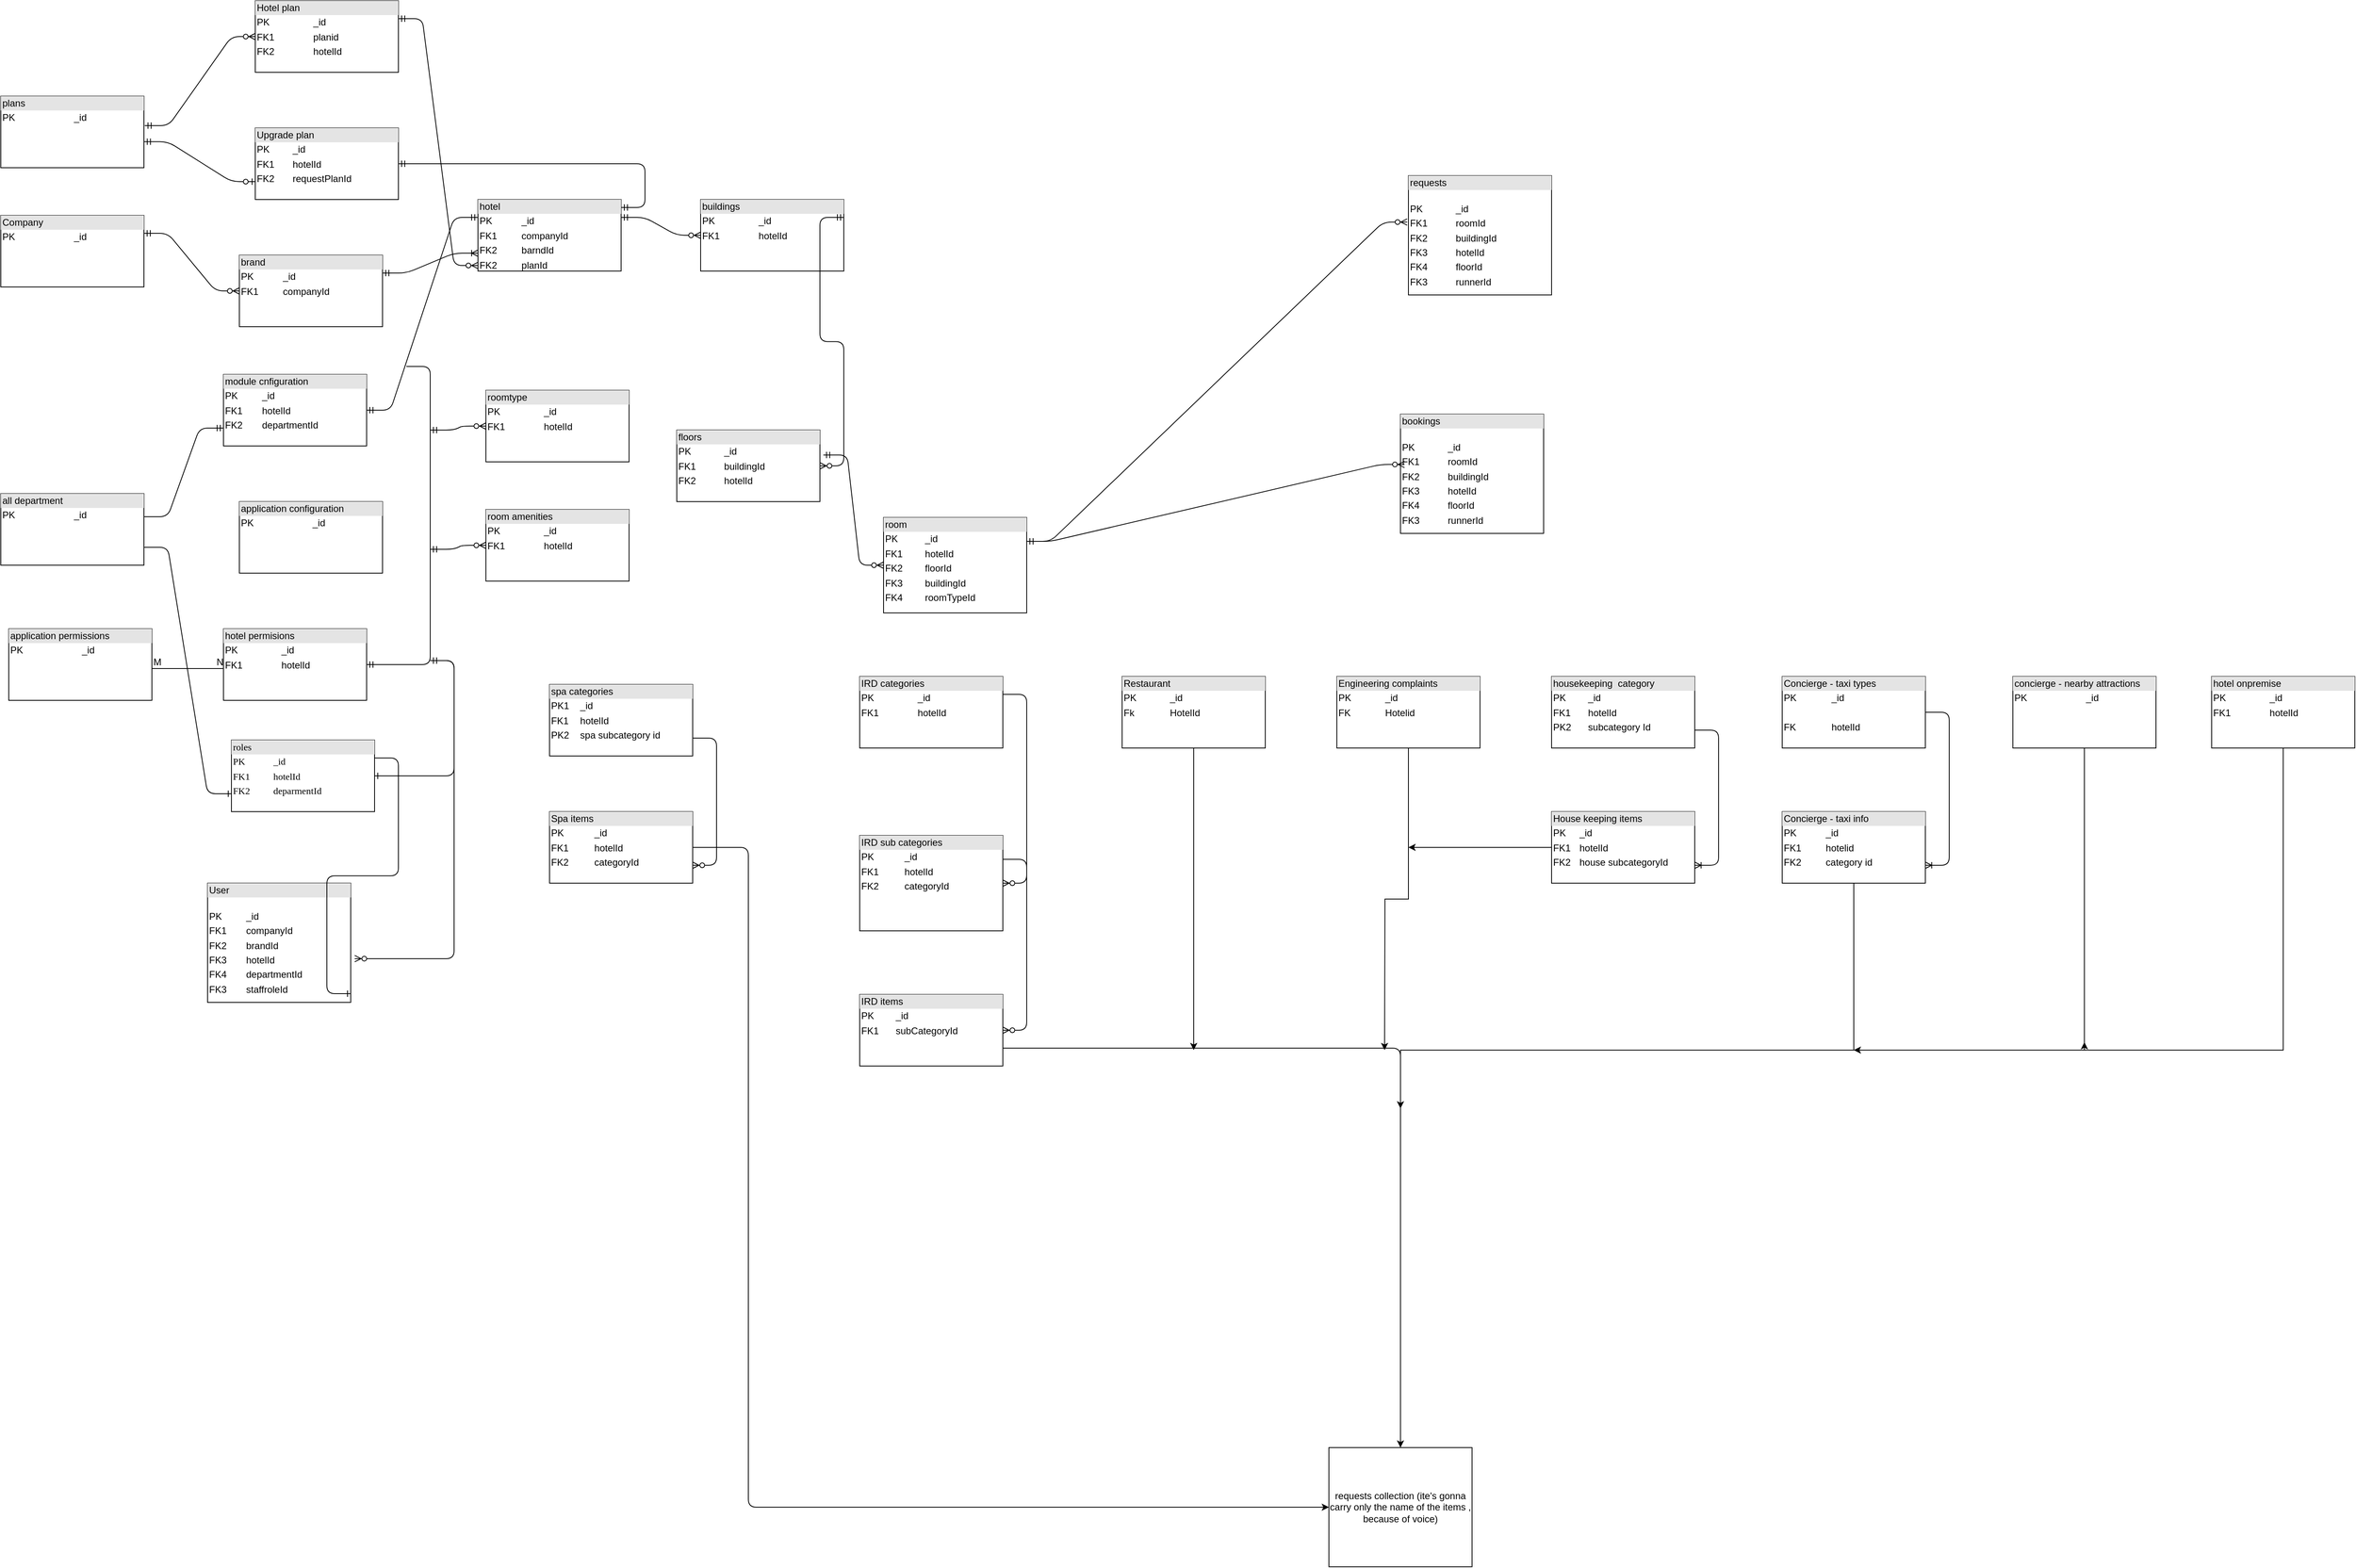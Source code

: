 <mxfile version="14.1.8" type="github">
  <diagram name="Page-1" id="e56a1550-8fbb-45ad-956c-1786394a9013">
    <mxGraphModel dx="3460" dy="1730" grid="1" gridSize="10" guides="1" tooltips="1" connect="1" arrows="1" fold="1" page="1" pageScale="1" pageWidth="1100" pageHeight="850" background="#ffffff" math="0" shadow="0">
      <root>
        <mxCell id="0" />
        <mxCell id="1" parent="0" />
        <mxCell id="uGWZdfIRxf-lvPveyZmP-1" value="&lt;div style=&quot;box-sizing: border-box ; width: 100% ; background: #e4e4e4 ; padding: 2px&quot;&gt;roles&lt;br&gt;&lt;/div&gt;&lt;table style=&quot;width: 100% ; font-size: 1em&quot; cellspacing=&quot;0&quot; cellpadding=&quot;2&quot;&gt;&lt;tbody&gt;&lt;tr&gt;&lt;td&gt;PK&lt;/td&gt;&lt;td&gt;_id&lt;/td&gt;&lt;/tr&gt;&lt;tr&gt;&lt;td&gt;FK1&lt;/td&gt;&lt;td&gt;hotelId&lt;br&gt;&lt;/td&gt;&lt;/tr&gt;&lt;tr&gt;&lt;td&gt;FK2&lt;/td&gt;&lt;td&gt;deparmentId&lt;/td&gt;&lt;/tr&gt;&lt;/tbody&gt;&lt;/table&gt;" style="verticalAlign=top;align=left;overflow=fill;html=1;rounded=0;shadow=0;comic=0;labelBackgroundColor=none;strokeWidth=1;fontFamily=Verdana;fontSize=12" vertex="1" parent="1">
          <mxGeometry x="330" y="1070" width="180" height="90" as="geometry" />
        </mxCell>
        <mxCell id="uGWZdfIRxf-lvPveyZmP-3" value="&lt;div style=&quot;box-sizing: border-box ; width: 100% ; background: #e4e4e4 ; padding: 2px&quot; align=&quot;left&quot;&gt;User&lt;br&gt;&lt;/div&gt;&lt;div align=&quot;left&quot;&gt;&lt;br&gt;&lt;/div&gt;&lt;table style=&quot;width: 100% ; font-size: 1em&quot; cellspacing=&quot;0&quot; cellpadding=&quot;2&quot; align=&quot;left&quot;&gt;&lt;tbody&gt;&lt;tr&gt;&lt;td&gt;PK&lt;/td&gt;&lt;td&gt;_id&lt;/td&gt;&lt;/tr&gt;&lt;tr&gt;&lt;td&gt;FK1&lt;/td&gt;&lt;td&gt;companyId&lt;/td&gt;&lt;/tr&gt;&lt;tr&gt;&lt;td&gt;FK2&lt;/td&gt;&lt;td&gt;brandId&lt;/td&gt;&lt;/tr&gt;&lt;tr&gt;&lt;td&gt;FK3&lt;/td&gt;&lt;td&gt;hotelId&lt;/td&gt;&lt;/tr&gt;&lt;tr&gt;&lt;td&gt;FK4&lt;/td&gt;&lt;td&gt;departmentId&lt;/td&gt;&lt;/tr&gt;&lt;tr&gt;&lt;td&gt;FK3&lt;/td&gt;&lt;td&gt;staffroleId&lt;/td&gt;&lt;/tr&gt;&lt;/tbody&gt;&lt;/table&gt;" style="verticalAlign=top;align=left;overflow=fill;html=1;whiteSpace=wrap;" vertex="1" parent="1">
          <mxGeometry x="300" y="1250" width="180" height="150" as="geometry" />
        </mxCell>
        <mxCell id="uGWZdfIRxf-lvPveyZmP-4" value="&lt;div style=&quot;box-sizing: border-box ; width: 100% ; background: #e4e4e4 ; padding: 2px&quot;&gt;Company&lt;/div&gt;&lt;table style=&quot;width: 100% ; font-size: 1em&quot; cellspacing=&quot;0&quot; cellpadding=&quot;2&quot;&gt;&lt;tbody&gt;&lt;tr&gt;&lt;td&gt;PK&lt;/td&gt;&lt;td&gt;_id&lt;/td&gt;&lt;/tr&gt;&lt;tr&gt;&lt;td&gt;&lt;br&gt;&lt;/td&gt;&lt;td&gt;&lt;br&gt;&lt;/td&gt;&lt;/tr&gt;&lt;tr&gt;&lt;td&gt;&lt;br&gt;&lt;/td&gt;&lt;td&gt;&lt;br&gt;&lt;/td&gt;&lt;/tr&gt;&lt;/tbody&gt;&lt;/table&gt;" style="verticalAlign=top;align=left;overflow=fill;html=1;" vertex="1" parent="1">
          <mxGeometry x="40" y="410" width="180" height="90" as="geometry" />
        </mxCell>
        <mxCell id="uGWZdfIRxf-lvPveyZmP-5" value="&lt;div style=&quot;box-sizing: border-box ; width: 100% ; background: #e4e4e4 ; padding: 2px&quot;&gt;brand&lt;/div&gt;&lt;table style=&quot;width: 100% ; font-size: 1em&quot; cellspacing=&quot;0&quot; cellpadding=&quot;2&quot;&gt;&lt;tbody&gt;&lt;tr&gt;&lt;td&gt;PK&lt;/td&gt;&lt;td&gt;_id&lt;/td&gt;&lt;/tr&gt;&lt;tr&gt;&lt;td&gt;FK1&lt;/td&gt;&lt;td&gt;companyId&lt;/td&gt;&lt;/tr&gt;&lt;tr&gt;&lt;td&gt;&lt;br&gt;&lt;/td&gt;&lt;td&gt;&lt;br&gt;&lt;/td&gt;&lt;/tr&gt;&lt;/tbody&gt;&lt;/table&gt;" style="verticalAlign=top;align=left;overflow=fill;html=1;" vertex="1" parent="1">
          <mxGeometry x="340" y="460" width="180" height="90" as="geometry" />
        </mxCell>
        <mxCell id="uGWZdfIRxf-lvPveyZmP-6" value="&lt;div style=&quot;box-sizing: border-box ; width: 100% ; background: #e4e4e4 ; padding: 2px&quot;&gt;hotel&lt;/div&gt;&lt;table style=&quot;width: 100% ; font-size: 1em&quot; cellspacing=&quot;0&quot; cellpadding=&quot;2&quot;&gt;&lt;tbody&gt;&lt;tr&gt;&lt;td&gt;PK&lt;/td&gt;&lt;td&gt;_id&lt;/td&gt;&lt;/tr&gt;&lt;tr&gt;&lt;td&gt;FK1&lt;/td&gt;&lt;td&gt;companyId&lt;/td&gt;&lt;/tr&gt;&lt;tr&gt;&lt;td&gt;FK2&lt;/td&gt;&lt;td&gt;barndId&lt;/td&gt;&lt;/tr&gt;&lt;tr&gt;&lt;td&gt;FK2&lt;/td&gt;&lt;td&gt;planId&lt;/td&gt;&lt;/tr&gt;&lt;/tbody&gt;&lt;/table&gt;" style="verticalAlign=top;align=left;overflow=fill;html=1;" vertex="1" parent="1">
          <mxGeometry x="640" y="390" width="180" height="90" as="geometry" />
        </mxCell>
        <mxCell id="uGWZdfIRxf-lvPveyZmP-7" value="&lt;div style=&quot;box-sizing: border-box ; width: 100% ; background: #e4e4e4 ; padding: 2px&quot;&gt;plans&lt;/div&gt;&lt;table style=&quot;width: 100% ; font-size: 1em&quot; cellspacing=&quot;0&quot; cellpadding=&quot;2&quot;&gt;&lt;tbody&gt;&lt;tr&gt;&lt;td&gt;PK&lt;/td&gt;&lt;td&gt;_id&lt;/td&gt;&lt;/tr&gt;&lt;tr&gt;&lt;td&gt;&lt;br&gt;&lt;/td&gt;&lt;td&gt;&lt;br&gt;&lt;/td&gt;&lt;/tr&gt;&lt;tr&gt;&lt;td&gt;&lt;br&gt;&lt;/td&gt;&lt;td&gt;&lt;br&gt;&lt;/td&gt;&lt;/tr&gt;&lt;/tbody&gt;&lt;/table&gt;" style="verticalAlign=top;align=left;overflow=fill;html=1;" vertex="1" parent="1">
          <mxGeometry x="40" y="260" width="180" height="90" as="geometry" />
        </mxCell>
        <mxCell id="uGWZdfIRxf-lvPveyZmP-8" value="&lt;div style=&quot;box-sizing: border-box ; width: 100% ; background: #e4e4e4 ; padding: 2px&quot;&gt;Hotel plan&lt;br&gt;&lt;/div&gt;&lt;table style=&quot;width: 100% ; font-size: 1em&quot; cellspacing=&quot;0&quot; cellpadding=&quot;2&quot;&gt;&lt;tbody&gt;&lt;tr&gt;&lt;td&gt;PK&lt;/td&gt;&lt;td&gt;_id&lt;/td&gt;&lt;/tr&gt;&lt;tr&gt;&lt;td&gt;FK1&lt;/td&gt;&lt;td&gt;planid&lt;/td&gt;&lt;/tr&gt;&lt;tr&gt;&lt;td&gt;FK2&lt;/td&gt;&lt;td&gt;hotelId&lt;/td&gt;&lt;/tr&gt;&lt;/tbody&gt;&lt;/table&gt;" style="verticalAlign=top;align=left;overflow=fill;html=1;" vertex="1" parent="1">
          <mxGeometry x="360" y="140" width="180" height="90" as="geometry" />
        </mxCell>
        <mxCell id="uGWZdfIRxf-lvPveyZmP-9" value="&lt;div style=&quot;box-sizing: border-box ; width: 100% ; background: #e4e4e4 ; padding: 2px&quot;&gt;buildings&lt;br&gt;&lt;/div&gt;&lt;table style=&quot;width: 100% ; font-size: 1em&quot; cellspacing=&quot;0&quot; cellpadding=&quot;2&quot;&gt;&lt;tbody&gt;&lt;tr&gt;&lt;td&gt;PK&lt;/td&gt;&lt;td&gt;_id&lt;/td&gt;&lt;/tr&gt;&lt;tr&gt;&lt;td&gt;FK1&lt;/td&gt;&lt;td&gt;hotelId&lt;/td&gt;&lt;/tr&gt;&lt;tr&gt;&lt;td&gt;&lt;br&gt;&lt;/td&gt;&lt;td&gt;&lt;br&gt;&lt;/td&gt;&lt;/tr&gt;&lt;/tbody&gt;&lt;/table&gt;" style="verticalAlign=top;align=left;overflow=fill;html=1;" vertex="1" parent="1">
          <mxGeometry x="920" y="390" width="180" height="90" as="geometry" />
        </mxCell>
        <mxCell id="uGWZdfIRxf-lvPveyZmP-10" value="&lt;div style=&quot;box-sizing: border-box ; width: 100% ; background: #e4e4e4 ; padding: 2px&quot;&gt;Upgrade plan&lt;br&gt;&lt;/div&gt;&lt;table style=&quot;width: 100% ; font-size: 1em&quot; cellspacing=&quot;0&quot; cellpadding=&quot;2&quot;&gt;&lt;tbody&gt;&lt;tr&gt;&lt;td&gt;PK&lt;/td&gt;&lt;td&gt;_id&lt;/td&gt;&lt;/tr&gt;&lt;tr&gt;&lt;td&gt;FK1&lt;/td&gt;&lt;td&gt;hotelId&lt;/td&gt;&lt;/tr&gt;&lt;tr&gt;&lt;td&gt;FK2&lt;/td&gt;&lt;td&gt;requestPlanId&lt;/td&gt;&lt;/tr&gt;&lt;/tbody&gt;&lt;/table&gt;" style="verticalAlign=top;align=left;overflow=fill;html=1;" vertex="1" parent="1">
          <mxGeometry x="360" y="300" width="180" height="90" as="geometry" />
        </mxCell>
        <mxCell id="uGWZdfIRxf-lvPveyZmP-12" value="&lt;div style=&quot;box-sizing: border-box ; width: 100% ; background: #e4e4e4 ; padding: 2px&quot;&gt;all department&lt;br&gt;&lt;/div&gt;&lt;table style=&quot;width: 100% ; font-size: 1em&quot; cellspacing=&quot;0&quot; cellpadding=&quot;2&quot;&gt;&lt;tbody&gt;&lt;tr&gt;&lt;td&gt;PK&lt;/td&gt;&lt;td&gt;_id&lt;/td&gt;&lt;/tr&gt;&lt;tr&gt;&lt;td&gt;&lt;br&gt;&lt;/td&gt;&lt;td&gt;&lt;br&gt;&lt;/td&gt;&lt;/tr&gt;&lt;tr&gt;&lt;td&gt;&lt;br&gt;&lt;/td&gt;&lt;td&gt;&lt;br&gt;&lt;/td&gt;&lt;/tr&gt;&lt;/tbody&gt;&lt;/table&gt;" style="verticalAlign=top;align=left;overflow=fill;html=1;" vertex="1" parent="1">
          <mxGeometry x="40" y="760" width="180" height="90" as="geometry" />
        </mxCell>
        <mxCell id="uGWZdfIRxf-lvPveyZmP-13" value="&lt;div style=&quot;box-sizing: border-box ; width: 100% ; background: #e4e4e4 ; padding: 2px&quot;&gt;module cnfiguration&lt;br&gt;&lt;/div&gt;&lt;table style=&quot;width: 100% ; font-size: 1em&quot; cellspacing=&quot;0&quot; cellpadding=&quot;2&quot;&gt;&lt;tbody&gt;&lt;tr&gt;&lt;td&gt;PK&lt;/td&gt;&lt;td&gt;_id&lt;/td&gt;&lt;/tr&gt;&lt;tr&gt;&lt;td&gt;FK1&lt;/td&gt;&lt;td&gt;hotelId&lt;/td&gt;&lt;/tr&gt;&lt;tr&gt;&lt;td&gt;FK2&lt;/td&gt;&lt;td&gt;departmentId&lt;/td&gt;&lt;/tr&gt;&lt;/tbody&gt;&lt;/table&gt;" style="verticalAlign=top;align=left;overflow=fill;html=1;" vertex="1" parent="1">
          <mxGeometry x="320" y="610" width="180" height="90" as="geometry" />
        </mxCell>
        <mxCell id="uGWZdfIRxf-lvPveyZmP-14" value="&lt;div style=&quot;box-sizing: border-box ; width: 100% ; background: #e4e4e4 ; padding: 2px&quot;&gt;floors&lt;/div&gt;&lt;table style=&quot;width: 100% ; font-size: 1em&quot; cellspacing=&quot;0&quot; cellpadding=&quot;2&quot;&gt;&lt;tbody&gt;&lt;tr&gt;&lt;td&gt;PK&lt;/td&gt;&lt;td&gt;_id&lt;/td&gt;&lt;/tr&gt;&lt;tr&gt;&lt;td&gt;FK1&lt;/td&gt;&lt;td&gt;buildingId&lt;/td&gt;&lt;/tr&gt;&lt;tr&gt;&lt;td&gt;FK2&lt;/td&gt;&lt;td&gt;hotelId&lt;/td&gt;&lt;/tr&gt;&lt;/tbody&gt;&lt;/table&gt;" style="verticalAlign=top;align=left;overflow=fill;html=1;" vertex="1" parent="1">
          <mxGeometry x="890" y="680" width="180" height="90" as="geometry" />
        </mxCell>
        <mxCell id="uGWZdfIRxf-lvPveyZmP-15" value="&lt;div style=&quot;box-sizing: border-box ; width: 100% ; background: #e4e4e4 ; padding: 2px&quot;&gt;room&lt;/div&gt;&lt;table style=&quot;width: 100% ; font-size: 1em&quot; cellspacing=&quot;0&quot; cellpadding=&quot;2&quot;&gt;&lt;tbody&gt;&lt;tr&gt;&lt;td&gt;PK&lt;/td&gt;&lt;td&gt;_id&lt;/td&gt;&lt;/tr&gt;&lt;tr&gt;&lt;td&gt;FK1&lt;/td&gt;&lt;td&gt;hotelId&lt;/td&gt;&lt;/tr&gt;&lt;tr&gt;&lt;td&gt;FK2&lt;/td&gt;&lt;td&gt;floorId&lt;br&gt;&lt;/td&gt;&lt;/tr&gt;&lt;tr&gt;&lt;td&gt;FK3&lt;/td&gt;&lt;td&gt;buildingId&lt;br&gt;&lt;/td&gt;&lt;/tr&gt;&lt;tr&gt;&lt;td&gt;FK4&lt;/td&gt;&lt;td&gt;roomTypeId&lt;br&gt;&lt;/td&gt;&lt;/tr&gt;&lt;/tbody&gt;&lt;/table&gt;" style="verticalAlign=top;align=left;overflow=fill;html=1;" vertex="1" parent="1">
          <mxGeometry x="1150" y="790" width="180" height="120" as="geometry" />
        </mxCell>
        <mxCell id="uGWZdfIRxf-lvPveyZmP-16" value="&lt;div style=&quot;box-sizing: border-box ; width: 100% ; background: #e4e4e4 ; padding: 2px&quot;&gt;roomtype&lt;/div&gt;&lt;table style=&quot;width: 100% ; font-size: 1em&quot; cellspacing=&quot;0&quot; cellpadding=&quot;2&quot;&gt;&lt;tbody&gt;&lt;tr&gt;&lt;td&gt;PK&lt;/td&gt;&lt;td&gt;_id&lt;/td&gt;&lt;/tr&gt;&lt;tr&gt;&lt;td&gt;FK1&lt;/td&gt;&lt;td&gt;hotelId&lt;/td&gt;&lt;/tr&gt;&lt;tr&gt;&lt;td&gt;&lt;br&gt;&lt;/td&gt;&lt;td&gt;&lt;br&gt;&lt;/td&gt;&lt;/tr&gt;&lt;/tbody&gt;&lt;/table&gt;" style="verticalAlign=top;align=left;overflow=fill;html=1;" vertex="1" parent="1">
          <mxGeometry x="650" y="630" width="180" height="90" as="geometry" />
        </mxCell>
        <mxCell id="uGWZdfIRxf-lvPveyZmP-17" value="&lt;div style=&quot;box-sizing: border-box ; width: 100% ; background: #e4e4e4 ; padding: 2px&quot;&gt;room amenities&lt;br&gt;&lt;/div&gt;&lt;table style=&quot;width: 100% ; font-size: 1em&quot; cellspacing=&quot;0&quot; cellpadding=&quot;2&quot;&gt;&lt;tbody&gt;&lt;tr&gt;&lt;td&gt;PK&lt;/td&gt;&lt;td&gt;_id&lt;/td&gt;&lt;/tr&gt;&lt;tr&gt;&lt;td&gt;FK1&lt;/td&gt;&lt;td&gt;hotelId&lt;/td&gt;&lt;/tr&gt;&lt;tr&gt;&lt;td&gt;&lt;br&gt;&lt;/td&gt;&lt;td&gt;&lt;br&gt;&lt;/td&gt;&lt;/tr&gt;&lt;/tbody&gt;&lt;/table&gt;" style="verticalAlign=top;align=left;overflow=fill;html=1;" vertex="1" parent="1">
          <mxGeometry x="650" y="780" width="180" height="90" as="geometry" />
        </mxCell>
        <mxCell id="uGWZdfIRxf-lvPveyZmP-18" value="&lt;div style=&quot;box-sizing: border-box ; width: 100% ; background: #e4e4e4 ; padding: 2px&quot;&gt;application configuration&lt;br&gt;&lt;/div&gt;&lt;table style=&quot;width: 100% ; font-size: 1em&quot; cellspacing=&quot;0&quot; cellpadding=&quot;2&quot;&gt;&lt;tbody&gt;&lt;tr&gt;&lt;td&gt;PK&lt;/td&gt;&lt;td&gt;_id&lt;/td&gt;&lt;/tr&gt;&lt;tr&gt;&lt;td&gt;&lt;br&gt;&lt;/td&gt;&lt;td&gt;&lt;br&gt;&lt;/td&gt;&lt;/tr&gt;&lt;tr&gt;&lt;td&gt;&lt;br&gt;&lt;/td&gt;&lt;td&gt;&lt;br&gt;&lt;/td&gt;&lt;/tr&gt;&lt;/tbody&gt;&lt;/table&gt;" style="verticalAlign=top;align=left;overflow=fill;html=1;" vertex="1" parent="1">
          <mxGeometry x="340" y="770" width="180" height="90" as="geometry" />
        </mxCell>
        <mxCell id="uGWZdfIRxf-lvPveyZmP-20" value="&lt;div style=&quot;box-sizing: border-box ; width: 100% ; background: #e4e4e4 ; padding: 2px&quot;&gt;application permissions&lt;br&gt;&lt;/div&gt;&lt;table style=&quot;width: 100% ; font-size: 1em&quot; cellspacing=&quot;0&quot; cellpadding=&quot;2&quot;&gt;&lt;tbody&gt;&lt;tr&gt;&lt;td&gt;PK&lt;/td&gt;&lt;td&gt;_id&lt;/td&gt;&lt;/tr&gt;&lt;tr&gt;&lt;td&gt;&lt;br&gt;&lt;/td&gt;&lt;td&gt;&lt;br&gt;&lt;/td&gt;&lt;/tr&gt;&lt;tr&gt;&lt;td&gt;&lt;br&gt;&lt;/td&gt;&lt;td&gt;&lt;br&gt;&lt;/td&gt;&lt;/tr&gt;&lt;/tbody&gt;&lt;/table&gt;" style="verticalAlign=top;align=left;overflow=fill;html=1;" vertex="1" parent="1">
          <mxGeometry x="50" y="930" width="180" height="90" as="geometry" />
        </mxCell>
        <mxCell id="uGWZdfIRxf-lvPveyZmP-21" value="&lt;div style=&quot;box-sizing: border-box ; width: 100% ; background: #e4e4e4 ; padding: 2px&quot;&gt;hotel permisions&lt;br&gt;&lt;/div&gt;&lt;table style=&quot;width: 100% ; font-size: 1em&quot; cellspacing=&quot;0&quot; cellpadding=&quot;2&quot;&gt;&lt;tbody&gt;&lt;tr&gt;&lt;td&gt;PK&lt;/td&gt;&lt;td&gt;_id&lt;/td&gt;&lt;/tr&gt;&lt;tr&gt;&lt;td&gt;FK1&lt;/td&gt;&lt;td&gt;hotelId&lt;/td&gt;&lt;/tr&gt;&lt;tr&gt;&lt;td&gt;&lt;br&gt;&lt;/td&gt;&lt;td&gt;&lt;br&gt;&lt;/td&gt;&lt;/tr&gt;&lt;/tbody&gt;&lt;/table&gt;" style="verticalAlign=top;align=left;overflow=fill;html=1;" vertex="1" parent="1">
          <mxGeometry x="320" y="930" width="180" height="90" as="geometry" />
        </mxCell>
        <mxCell id="uGWZdfIRxf-lvPveyZmP-22" value="" style="edgeStyle=entityRelationEdgeStyle;fontSize=12;html=1;endArrow=ERzeroToMany;startArrow=ERmandOne;exitX=1;exitY=0.25;exitDx=0;exitDy=0;entryX=0;entryY=0.5;entryDx=0;entryDy=0;" edge="1" parent="1" source="uGWZdfIRxf-lvPveyZmP-4" target="uGWZdfIRxf-lvPveyZmP-5">
          <mxGeometry width="100" height="100" relative="1" as="geometry">
            <mxPoint x="350" y="390" as="sourcePoint" />
            <mxPoint x="450" y="290" as="targetPoint" />
          </mxGeometry>
        </mxCell>
        <mxCell id="uGWZdfIRxf-lvPveyZmP-23" value="" style="edgeStyle=entityRelationEdgeStyle;fontSize=12;html=1;endArrow=ERoneToMany;startArrow=ERmandOne;exitX=1;exitY=0.25;exitDx=0;exitDy=0;entryX=0;entryY=0.75;entryDx=0;entryDy=0;" edge="1" parent="1" source="uGWZdfIRxf-lvPveyZmP-5" target="uGWZdfIRxf-lvPveyZmP-6">
          <mxGeometry width="100" height="100" relative="1" as="geometry">
            <mxPoint x="350" y="390" as="sourcePoint" />
            <mxPoint x="620" y="430" as="targetPoint" />
          </mxGeometry>
        </mxCell>
        <mxCell id="uGWZdfIRxf-lvPveyZmP-27" value="" style="edgeStyle=entityRelationEdgeStyle;fontSize=12;html=1;endArrow=ERzeroToMany;startArrow=ERmandOne;exitX=1;exitY=0.25;exitDx=0;exitDy=0;entryX=0;entryY=0.5;entryDx=0;entryDy=0;" edge="1" parent="1" source="uGWZdfIRxf-lvPveyZmP-6" target="uGWZdfIRxf-lvPveyZmP-9">
          <mxGeometry width="100" height="100" relative="1" as="geometry">
            <mxPoint x="610" y="560" as="sourcePoint" />
            <mxPoint x="710" y="460" as="targetPoint" />
          </mxGeometry>
        </mxCell>
        <mxCell id="uGWZdfIRxf-lvPveyZmP-28" value="" style="edgeStyle=entityRelationEdgeStyle;fontSize=12;html=1;endArrow=ERzeroToMany;startArrow=ERmandOne;exitX=1.006;exitY=0.411;exitDx=0;exitDy=0;exitPerimeter=0;entryX=0;entryY=0.5;entryDx=0;entryDy=0;" edge="1" parent="1" source="uGWZdfIRxf-lvPveyZmP-7" target="uGWZdfIRxf-lvPveyZmP-8">
          <mxGeometry width="100" height="100" relative="1" as="geometry">
            <mxPoint x="330" y="550" as="sourcePoint" />
            <mxPoint x="430" y="450" as="targetPoint" />
          </mxGeometry>
        </mxCell>
        <mxCell id="uGWZdfIRxf-lvPveyZmP-29" value="" style="edgeStyle=entityRelationEdgeStyle;fontSize=12;html=1;endArrow=ERzeroToMany;startArrow=ERmandOne;exitX=1;exitY=0.25;exitDx=0;exitDy=0;entryX=0;entryY=0.922;entryDx=0;entryDy=0;entryPerimeter=0;" edge="1" parent="1" source="uGWZdfIRxf-lvPveyZmP-8" target="uGWZdfIRxf-lvPveyZmP-6">
          <mxGeometry width="100" height="100" relative="1" as="geometry">
            <mxPoint x="330" y="550" as="sourcePoint" />
            <mxPoint x="430" y="450" as="targetPoint" />
          </mxGeometry>
        </mxCell>
        <mxCell id="uGWZdfIRxf-lvPveyZmP-31" value="" style="edgeStyle=entityRelationEdgeStyle;fontSize=12;html=1;endArrow=ERzeroToOne;startArrow=ERmandOne;exitX=1.001;exitY=0.636;exitDx=0;exitDy=0;exitPerimeter=0;entryX=0;entryY=0.75;entryDx=0;entryDy=0;" edge="1" parent="1" source="uGWZdfIRxf-lvPveyZmP-7" target="uGWZdfIRxf-lvPveyZmP-10">
          <mxGeometry width="100" height="100" relative="1" as="geometry">
            <mxPoint x="560" y="390" as="sourcePoint" />
            <mxPoint x="660" y="290" as="targetPoint" />
          </mxGeometry>
        </mxCell>
        <mxCell id="uGWZdfIRxf-lvPveyZmP-32" value="" style="edgeStyle=entityRelationEdgeStyle;fontSize=12;html=1;endArrow=ERmandOne;startArrow=ERmandOne;entryX=1;entryY=0.5;entryDx=0;entryDy=0;" edge="1" parent="1" target="uGWZdfIRxf-lvPveyZmP-10">
          <mxGeometry width="100" height="100" relative="1" as="geometry">
            <mxPoint x="820" y="400" as="sourcePoint" />
            <mxPoint x="660" y="290" as="targetPoint" />
          </mxGeometry>
        </mxCell>
        <mxCell id="uGWZdfIRxf-lvPveyZmP-34" value="" style="edgeStyle=entityRelationEdgeStyle;fontSize=12;html=1;endArrow=ERmandOne;entryX=0;entryY=0.75;entryDx=0;entryDy=0;" edge="1" parent="1" target="uGWZdfIRxf-lvPveyZmP-13">
          <mxGeometry width="100" height="100" relative="1" as="geometry">
            <mxPoint x="220" y="789" as="sourcePoint" />
            <mxPoint x="600" y="640" as="targetPoint" />
          </mxGeometry>
        </mxCell>
        <mxCell id="uGWZdfIRxf-lvPveyZmP-35" value="" style="edgeStyle=entityRelationEdgeStyle;fontSize=12;html=1;endArrow=ERmandOne;startArrow=ERmandOne;entryX=0;entryY=0.25;entryDx=0;entryDy=0;exitX=1;exitY=0.5;exitDx=0;exitDy=0;" edge="1" parent="1" source="uGWZdfIRxf-lvPveyZmP-13" target="uGWZdfIRxf-lvPveyZmP-6">
          <mxGeometry width="100" height="100" relative="1" as="geometry">
            <mxPoint x="500" y="670" as="sourcePoint" />
            <mxPoint x="600" y="570" as="targetPoint" />
          </mxGeometry>
        </mxCell>
        <mxCell id="uGWZdfIRxf-lvPveyZmP-38" value="" style="endArrow=none;html=1;rounded=0;" edge="1" parent="1">
          <mxGeometry relative="1" as="geometry">
            <mxPoint x="230" y="980" as="sourcePoint" />
            <mxPoint x="320" y="980" as="targetPoint" />
          </mxGeometry>
        </mxCell>
        <mxCell id="uGWZdfIRxf-lvPveyZmP-39" value="M" style="resizable=0;html=1;align=left;verticalAlign=bottom;" connectable="0" vertex="1" parent="uGWZdfIRxf-lvPveyZmP-38">
          <mxGeometry x="-1" relative="1" as="geometry" />
        </mxCell>
        <mxCell id="uGWZdfIRxf-lvPveyZmP-40" value="N" style="resizable=0;html=1;align=right;verticalAlign=bottom;" connectable="0" vertex="1" parent="uGWZdfIRxf-lvPveyZmP-38">
          <mxGeometry x="1" relative="1" as="geometry" />
        </mxCell>
        <mxCell id="uGWZdfIRxf-lvPveyZmP-41" value="" style="edgeStyle=entityRelationEdgeStyle;fontSize=12;html=1;endArrow=ERmandOne;entryX=1;entryY=0.5;entryDx=0;entryDy=0;" edge="1" parent="1" target="uGWZdfIRxf-lvPveyZmP-21">
          <mxGeometry width="100" height="100" relative="1" as="geometry">
            <mxPoint x="550" y="600" as="sourcePoint" />
            <mxPoint x="600" y="630" as="targetPoint" />
          </mxGeometry>
        </mxCell>
        <mxCell id="uGWZdfIRxf-lvPveyZmP-44" value="" style="edgeStyle=entityRelationEdgeStyle;fontSize=12;html=1;endArrow=ERzeroToMany;startArrow=ERmandOne;exitX=1;exitY=0.25;exitDx=0;exitDy=0;" edge="1" parent="1" source="uGWZdfIRxf-lvPveyZmP-9" target="uGWZdfIRxf-lvPveyZmP-14">
          <mxGeometry width="100" height="100" relative="1" as="geometry">
            <mxPoint x="630" y="720" as="sourcePoint" />
            <mxPoint x="730" y="620" as="targetPoint" />
          </mxGeometry>
        </mxCell>
        <mxCell id="uGWZdfIRxf-lvPveyZmP-48" value="" style="edgeStyle=entityRelationEdgeStyle;fontSize=12;html=1;endArrow=ERzeroToMany;startArrow=ERmandOne;entryX=0;entryY=0.5;entryDx=0;entryDy=0;" edge="1" parent="1" target="uGWZdfIRxf-lvPveyZmP-16">
          <mxGeometry width="100" height="100" relative="1" as="geometry">
            <mxPoint x="580" y="680" as="sourcePoint" />
            <mxPoint x="840" y="620" as="targetPoint" />
          </mxGeometry>
        </mxCell>
        <mxCell id="uGWZdfIRxf-lvPveyZmP-49" value="" style="edgeStyle=entityRelationEdgeStyle;fontSize=12;html=1;endArrow=ERzeroToMany;startArrow=ERmandOne;entryX=0;entryY=0.5;entryDx=0;entryDy=0;" edge="1" parent="1" target="uGWZdfIRxf-lvPveyZmP-17">
          <mxGeometry width="100" height="100" relative="1" as="geometry">
            <mxPoint x="580" y="830" as="sourcePoint" />
            <mxPoint x="840" y="620" as="targetPoint" />
          </mxGeometry>
        </mxCell>
        <mxCell id="uGWZdfIRxf-lvPveyZmP-51" value="" style="edgeStyle=entityRelationEdgeStyle;fontSize=12;html=1;endArrow=ERzeroToMany;startArrow=ERmandOne;exitX=1.024;exitY=0.348;exitDx=0;exitDy=0;exitPerimeter=0;entryX=0;entryY=0.5;entryDx=0;entryDy=0;" edge="1" parent="1" source="uGWZdfIRxf-lvPveyZmP-14" target="uGWZdfIRxf-lvPveyZmP-15">
          <mxGeometry width="100" height="100" relative="1" as="geometry">
            <mxPoint x="740" y="840" as="sourcePoint" />
            <mxPoint x="840" y="740" as="targetPoint" />
          </mxGeometry>
        </mxCell>
        <mxCell id="uGWZdfIRxf-lvPveyZmP-52" value="" style="edgeStyle=entityRelationEdgeStyle;fontSize=12;html=1;endArrow=ERzeroToMany;startArrow=ERmandOne;entryX=1.028;entryY=0.633;entryDx=0;entryDy=0;entryPerimeter=0;" edge="1" parent="1" target="uGWZdfIRxf-lvPveyZmP-3">
          <mxGeometry width="100" height="100" relative="1" as="geometry">
            <mxPoint x="580" y="970" as="sourcePoint" />
            <mxPoint x="450" y="1120" as="targetPoint" />
          </mxGeometry>
        </mxCell>
        <mxCell id="uGWZdfIRxf-lvPveyZmP-53" value="" style="edgeStyle=entityRelationEdgeStyle;fontSize=12;html=1;endArrow=ERone;endFill=1;exitX=1;exitY=0.75;exitDx=0;exitDy=0;entryX=0;entryY=0.75;entryDx=0;entryDy=0;" edge="1" parent="1" source="uGWZdfIRxf-lvPveyZmP-12" target="uGWZdfIRxf-lvPveyZmP-1">
          <mxGeometry width="100" height="100" relative="1" as="geometry">
            <mxPoint x="350" y="1010" as="sourcePoint" />
            <mxPoint x="450" y="910" as="targetPoint" />
          </mxGeometry>
        </mxCell>
        <mxCell id="uGWZdfIRxf-lvPveyZmP-54" value="" style="edgeStyle=entityRelationEdgeStyle;fontSize=12;html=1;endArrow=ERone;endFill=1;entryX=1;entryY=0.5;entryDx=0;entryDy=0;" edge="1" parent="1" target="uGWZdfIRxf-lvPveyZmP-1">
          <mxGeometry width="100" height="100" relative="1" as="geometry">
            <mxPoint x="580" y="970" as="sourcePoint" />
            <mxPoint x="450" y="1070" as="targetPoint" />
          </mxGeometry>
        </mxCell>
        <mxCell id="uGWZdfIRxf-lvPveyZmP-56" value="" style="edgeStyle=entityRelationEdgeStyle;fontSize=12;html=1;endArrow=ERone;endFill=1;exitX=1;exitY=0.25;exitDx=0;exitDy=0;" edge="1" parent="1" source="uGWZdfIRxf-lvPveyZmP-1">
          <mxGeometry width="100" height="100" relative="1" as="geometry">
            <mxPoint x="630" y="1300" as="sourcePoint" />
            <mxPoint x="480" y="1389" as="targetPoint" />
          </mxGeometry>
        </mxCell>
        <mxCell id="uGWZdfIRxf-lvPveyZmP-57" value="&lt;div style=&quot;box-sizing: border-box ; width: 100% ; background: #e4e4e4 ; padding: 2px&quot;&gt;spa categories&lt;br&gt;&lt;/div&gt;&lt;table style=&quot;width: 100% ; font-size: 1em&quot; cellspacing=&quot;0&quot; cellpadding=&quot;2&quot;&gt;&lt;tbody&gt;&lt;tr&gt;&lt;td&gt;PK1&lt;/td&gt;&lt;td&gt;_id&lt;/td&gt;&lt;/tr&gt;&lt;tr&gt;&lt;td&gt;FK1&lt;/td&gt;&lt;td&gt;hotelId&lt;/td&gt;&lt;/tr&gt;&lt;tr&gt;&lt;td&gt;PK2&lt;br&gt;&lt;/td&gt;&lt;td&gt;spa subcategory id&lt;br&gt;&lt;/td&gt;&lt;/tr&gt;&lt;/tbody&gt;&lt;/table&gt;" style="verticalAlign=top;align=left;overflow=fill;html=1;" vertex="1" parent="1">
          <mxGeometry x="730" y="1000" width="180" height="90" as="geometry" />
        </mxCell>
        <mxCell id="uGWZdfIRxf-lvPveyZmP-58" value="&lt;div style=&quot;box-sizing: border-box ; width: 100% ; background: #e4e4e4 ; padding: 2px&quot;&gt;Spa items&lt;br&gt;&lt;/div&gt;&lt;table style=&quot;width: 100% ; font-size: 1em&quot; cellspacing=&quot;0&quot; cellpadding=&quot;2&quot;&gt;&lt;tbody&gt;&lt;tr&gt;&lt;td&gt;PK&lt;/td&gt;&lt;td&gt;_id&lt;/td&gt;&lt;/tr&gt;&lt;tr&gt;&lt;td&gt;FK1&lt;/td&gt;&lt;td&gt;hotelId&lt;/td&gt;&lt;/tr&gt;&lt;tr&gt;&lt;td&gt;FK2&lt;/td&gt;&lt;td&gt;categoryId&lt;/td&gt;&lt;/tr&gt;&lt;/tbody&gt;&lt;/table&gt;" style="verticalAlign=top;align=left;overflow=fill;html=1;" vertex="1" parent="1">
          <mxGeometry x="730" y="1160" width="180" height="90" as="geometry" />
        </mxCell>
        <mxCell id="uGWZdfIRxf-lvPveyZmP-59" value="&lt;div style=&quot;box-sizing: border-box ; width: 100% ; background: #e4e4e4 ; padding: 2px&quot;&gt;IRD categories&lt;br&gt;&lt;/div&gt;&lt;table style=&quot;width: 100% ; font-size: 1em&quot; cellspacing=&quot;0&quot; cellpadding=&quot;2&quot;&gt;&lt;tbody&gt;&lt;tr&gt;&lt;td&gt;PK&lt;/td&gt;&lt;td&gt;_id&lt;/td&gt;&lt;/tr&gt;&lt;tr&gt;&lt;td&gt;FK1&lt;/td&gt;&lt;td&gt;hotelId&lt;/td&gt;&lt;/tr&gt;&lt;tr&gt;&lt;td&gt;&lt;br&gt;&lt;/td&gt;&lt;td&gt;&lt;br&gt;&lt;/td&gt;&lt;/tr&gt;&lt;/tbody&gt;&lt;/table&gt;" style="verticalAlign=top;align=left;overflow=fill;html=1;" vertex="1" parent="1">
          <mxGeometry x="1120" y="990" width="180" height="90" as="geometry" />
        </mxCell>
        <mxCell id="uGWZdfIRxf-lvPveyZmP-60" value="&lt;div style=&quot;box-sizing: border-box ; width: 100% ; background: #e4e4e4 ; padding: 2px&quot;&gt;IRD sub categories&lt;br&gt;&lt;/div&gt;&lt;table style=&quot;width: 100% ; font-size: 1em&quot; cellspacing=&quot;0&quot; cellpadding=&quot;2&quot;&gt;&lt;tbody&gt;&lt;tr&gt;&lt;td&gt;PK&lt;/td&gt;&lt;td&gt;_id&lt;/td&gt;&lt;/tr&gt;&lt;tr&gt;&lt;td&gt;FK1&lt;/td&gt;&lt;td&gt;hotelId&lt;/td&gt;&lt;/tr&gt;&lt;tr&gt;&lt;td&gt;FK2&lt;/td&gt;&lt;td&gt;categoryId&lt;br&gt;&lt;/td&gt;&lt;/tr&gt;&lt;tr&gt;&lt;td&gt;&lt;br&gt;&lt;/td&gt;&lt;td&gt;&lt;br&gt;&lt;/td&gt;&lt;/tr&gt;&lt;tr&gt;&lt;td&gt;&lt;br&gt;&lt;/td&gt;&lt;td&gt;&lt;br&gt;&lt;/td&gt;&lt;/tr&gt;&lt;/tbody&gt;&lt;/table&gt;" style="verticalAlign=top;align=left;overflow=fill;html=1;" vertex="1" parent="1">
          <mxGeometry x="1120" y="1190" width="180" height="120" as="geometry" />
        </mxCell>
        <mxCell id="uGWZdfIRxf-lvPveyZmP-61" value="&lt;div style=&quot;box-sizing: border-box ; width: 100% ; background: #e4e4e4 ; padding: 2px&quot;&gt;IRD items&lt;br&gt;&lt;/div&gt;&lt;table style=&quot;width: 100% ; font-size: 1em&quot; cellspacing=&quot;0&quot; cellpadding=&quot;2&quot;&gt;&lt;tbody&gt;&lt;tr&gt;&lt;td&gt;PK&lt;/td&gt;&lt;td&gt;_id&lt;/td&gt;&lt;/tr&gt;&lt;tr&gt;&lt;td&gt;FK1&lt;/td&gt;&lt;td&gt;subCategoryId&lt;/td&gt;&lt;/tr&gt;&lt;tr&gt;&lt;td&gt;&lt;br&gt;&lt;/td&gt;&lt;td&gt;&lt;br&gt;&lt;/td&gt;&lt;/tr&gt;&lt;/tbody&gt;&lt;/table&gt;" style="verticalAlign=top;align=left;overflow=fill;html=1;" vertex="1" parent="1">
          <mxGeometry x="1120" y="1390" width="180" height="90" as="geometry" />
        </mxCell>
        <mxCell id="uGWZdfIRxf-lvPveyZmP-95" style="edgeStyle=orthogonalEdgeStyle;rounded=0;orthogonalLoop=1;jettySize=auto;html=1;" edge="1" parent="1" source="uGWZdfIRxf-lvPveyZmP-65">
          <mxGeometry relative="1" as="geometry">
            <mxPoint x="1540" y="1460" as="targetPoint" />
          </mxGeometry>
        </mxCell>
        <mxCell id="uGWZdfIRxf-lvPveyZmP-65" value="&lt;div style=&quot;box-sizing: border-box ; width: 100% ; background: #e4e4e4 ; padding: 2px&quot;&gt;Restaurant&lt;/div&gt;&lt;table style=&quot;width: 100% ; font-size: 1em&quot; cellspacing=&quot;0&quot; cellpadding=&quot;2&quot;&gt;&lt;tbody&gt;&lt;tr&gt;&lt;td&gt;PK&lt;/td&gt;&lt;td&gt;_id&lt;/td&gt;&lt;/tr&gt;&lt;tr&gt;&lt;td&gt;Fk&lt;/td&gt;&lt;td&gt;HotelId&lt;/td&gt;&lt;/tr&gt;&lt;tr&gt;&lt;td&gt;&lt;br&gt;&lt;/td&gt;&lt;td&gt;&lt;br&gt;&lt;/td&gt;&lt;/tr&gt;&lt;/tbody&gt;&lt;/table&gt;" style="verticalAlign=top;align=left;overflow=fill;html=1;" vertex="1" parent="1">
          <mxGeometry x="1450" y="990" width="180" height="90" as="geometry" />
        </mxCell>
        <mxCell id="uGWZdfIRxf-lvPveyZmP-66" value="&lt;div style=&quot;box-sizing: border-box ; width: 100% ; background: #e4e4e4 ; padding: 2px&quot;&gt;housekeeping&amp;nbsp; category&lt;br&gt;&lt;/div&gt;&lt;table style=&quot;width: 100% ; font-size: 1em&quot; cellspacing=&quot;0&quot; cellpadding=&quot;2&quot;&gt;&lt;tbody&gt;&lt;tr&gt;&lt;td&gt;PK&lt;/td&gt;&lt;td&gt;_id&lt;/td&gt;&lt;/tr&gt;&lt;tr&gt;&lt;td&gt;FK1&lt;/td&gt;&lt;td&gt;hotelId&lt;/td&gt;&lt;/tr&gt;&lt;tr&gt;&lt;td&gt;PK2&lt;/td&gt;&lt;td&gt;subcategory Id&lt;br&gt;&lt;/td&gt;&lt;/tr&gt;&lt;/tbody&gt;&lt;/table&gt;" style="verticalAlign=top;align=left;overflow=fill;html=1;" vertex="1" parent="1">
          <mxGeometry x="1990" y="990" width="180" height="90" as="geometry" />
        </mxCell>
        <mxCell id="uGWZdfIRxf-lvPveyZmP-96" style="edgeStyle=orthogonalEdgeStyle;rounded=0;orthogonalLoop=1;jettySize=auto;html=1;" edge="1" parent="1" source="uGWZdfIRxf-lvPveyZmP-67">
          <mxGeometry relative="1" as="geometry">
            <mxPoint x="1780" y="1460" as="targetPoint" />
          </mxGeometry>
        </mxCell>
        <mxCell id="uGWZdfIRxf-lvPveyZmP-67" value="&lt;div style=&quot;box-sizing: border-box ; width: 100% ; background: #e4e4e4 ; padding: 2px&quot;&gt;Engineering complaints&lt;br&gt;&lt;/div&gt;&lt;table style=&quot;width: 100% ; font-size: 1em&quot; cellspacing=&quot;0&quot; cellpadding=&quot;2&quot;&gt;&lt;tbody&gt;&lt;tr&gt;&lt;td&gt;PK&lt;/td&gt;&lt;td&gt;_id&lt;/td&gt;&lt;/tr&gt;&lt;tr&gt;&lt;td&gt;FK&lt;/td&gt;&lt;td&gt;Hotelid&lt;/td&gt;&lt;/tr&gt;&lt;/tbody&gt;&lt;/table&gt;" style="verticalAlign=top;align=left;overflow=fill;html=1;" vertex="1" parent="1">
          <mxGeometry x="1720" y="990" width="180" height="90" as="geometry" />
        </mxCell>
        <mxCell id="uGWZdfIRxf-lvPveyZmP-68" value="&lt;div style=&quot;box-sizing: border-box ; width: 100% ; background: #e4e4e4 ; padding: 2px&quot;&gt;Concierge - taxi types&lt;br&gt;&lt;/div&gt;&lt;table style=&quot;width: 100% ; font-size: 1em&quot; cellspacing=&quot;0&quot; cellpadding=&quot;2&quot;&gt;&lt;tbody&gt;&lt;tr&gt;&lt;td&gt;PK&lt;/td&gt;&lt;td&gt;_id&lt;/td&gt;&lt;/tr&gt;&lt;tr&gt;&lt;td&gt;&lt;br&gt;&lt;/td&gt;&lt;td&gt;&lt;br&gt;&lt;/td&gt;&lt;/tr&gt;&lt;tr&gt;&lt;td&gt;FK&lt;br&gt;&lt;/td&gt;&lt;td&gt;hotelId&lt;/td&gt;&lt;/tr&gt;&lt;/tbody&gt;&lt;/table&gt;" style="verticalAlign=top;align=left;overflow=fill;html=1;" vertex="1" parent="1">
          <mxGeometry x="2280" y="990" width="180" height="90" as="geometry" />
        </mxCell>
        <mxCell id="uGWZdfIRxf-lvPveyZmP-97" style="edgeStyle=orthogonalEdgeStyle;rounded=0;orthogonalLoop=1;jettySize=auto;html=1;" edge="1" parent="1" source="uGWZdfIRxf-lvPveyZmP-69">
          <mxGeometry relative="1" as="geometry">
            <mxPoint x="1810" y="1205" as="targetPoint" />
          </mxGeometry>
        </mxCell>
        <mxCell id="uGWZdfIRxf-lvPveyZmP-69" value="&lt;div style=&quot;box-sizing: border-box ; width: 100% ; background: #e4e4e4 ; padding: 2px&quot;&gt;House keeping items&lt;br&gt;&lt;/div&gt;&lt;table style=&quot;width: 100% ; font-size: 1em&quot; cellspacing=&quot;0&quot; cellpadding=&quot;2&quot;&gt;&lt;tbody&gt;&lt;tr&gt;&lt;td&gt;PK&lt;/td&gt;&lt;td&gt;_id&lt;/td&gt;&lt;/tr&gt;&lt;tr&gt;&lt;td&gt;FK1&lt;/td&gt;&lt;td&gt;hotelId&lt;/td&gt;&lt;/tr&gt;&lt;tr&gt;&lt;td&gt;FK2&lt;/td&gt;&lt;td&gt;house subcategoryId&lt;br&gt;&lt;/td&gt;&lt;/tr&gt;&lt;/tbody&gt;&lt;/table&gt;" style="verticalAlign=top;align=left;overflow=fill;html=1;" vertex="1" parent="1">
          <mxGeometry x="1990" y="1160" width="180" height="90" as="geometry" />
        </mxCell>
        <mxCell id="uGWZdfIRxf-lvPveyZmP-98" style="edgeStyle=orthogonalEdgeStyle;rounded=0;orthogonalLoop=1;jettySize=auto;html=1;" edge="1" parent="1" source="uGWZdfIRxf-lvPveyZmP-70">
          <mxGeometry relative="1" as="geometry">
            <mxPoint x="1800" y="1533.333" as="targetPoint" />
            <Array as="points">
              <mxPoint x="2370" y="1460" />
              <mxPoint x="1800" y="1460" />
            </Array>
          </mxGeometry>
        </mxCell>
        <mxCell id="uGWZdfIRxf-lvPveyZmP-70" value="&lt;div style=&quot;box-sizing: border-box ; width: 100% ; background: #e4e4e4 ; padding: 2px&quot;&gt;Concierge - taxi info&lt;br&gt;&lt;/div&gt;&lt;table style=&quot;width: 100% ; font-size: 1em&quot; cellspacing=&quot;0&quot; cellpadding=&quot;2&quot;&gt;&lt;tbody&gt;&lt;tr&gt;&lt;td&gt;PK&lt;/td&gt;&lt;td&gt;_id&lt;/td&gt;&lt;/tr&gt;&lt;tr&gt;&lt;td&gt;FK1&lt;/td&gt;&lt;td&gt;hotelid&lt;/td&gt;&lt;/tr&gt;&lt;tr&gt;&lt;td&gt;FK2&lt;/td&gt;&lt;td&gt;category id&lt;br&gt;&lt;/td&gt;&lt;/tr&gt;&lt;/tbody&gt;&lt;/table&gt;" style="verticalAlign=top;align=left;overflow=fill;html=1;" vertex="1" parent="1">
          <mxGeometry x="2280" y="1160" width="180" height="90" as="geometry" />
        </mxCell>
        <mxCell id="uGWZdfIRxf-lvPveyZmP-99" style="edgeStyle=orthogonalEdgeStyle;rounded=0;orthogonalLoop=1;jettySize=auto;html=1;" edge="1" parent="1" source="uGWZdfIRxf-lvPveyZmP-71">
          <mxGeometry relative="1" as="geometry">
            <mxPoint x="2370" y="1460" as="targetPoint" />
            <Array as="points">
              <mxPoint x="2660" y="1460" />
            </Array>
          </mxGeometry>
        </mxCell>
        <mxCell id="uGWZdfIRxf-lvPveyZmP-71" value="&lt;div style=&quot;box-sizing: border-box ; width: 100% ; background: #e4e4e4 ; padding: 2px&quot;&gt;concierge - nearby attractions&lt;br&gt;&lt;/div&gt;&lt;table style=&quot;width: 100% ; font-size: 1em&quot; cellspacing=&quot;0&quot; cellpadding=&quot;2&quot;&gt;&lt;tbody&gt;&lt;tr&gt;&lt;td&gt;PK&lt;/td&gt;&lt;td&gt;_id&lt;/td&gt;&lt;/tr&gt;&lt;tr&gt;&lt;td&gt;&lt;br&gt;&lt;/td&gt;&lt;td&gt;&lt;br&gt;&lt;/td&gt;&lt;/tr&gt;&lt;tr&gt;&lt;td&gt;&lt;br&gt;&lt;/td&gt;&lt;td&gt;&lt;br&gt;&lt;/td&gt;&lt;/tr&gt;&lt;/tbody&gt;&lt;/table&gt;" style="verticalAlign=top;align=left;overflow=fill;html=1;" vertex="1" parent="1">
          <mxGeometry x="2570" y="990" width="180" height="90" as="geometry" />
        </mxCell>
        <mxCell id="uGWZdfIRxf-lvPveyZmP-100" style="edgeStyle=orthogonalEdgeStyle;rounded=0;orthogonalLoop=1;jettySize=auto;html=1;" edge="1" parent="1" source="uGWZdfIRxf-lvPveyZmP-74">
          <mxGeometry relative="1" as="geometry">
            <mxPoint x="2660" y="1450" as="targetPoint" />
            <Array as="points">
              <mxPoint x="2910" y="1460" />
              <mxPoint x="2660" y="1460" />
            </Array>
          </mxGeometry>
        </mxCell>
        <mxCell id="uGWZdfIRxf-lvPveyZmP-74" value="&lt;div style=&quot;box-sizing: border-box ; width: 100% ; background: #e4e4e4 ; padding: 2px&quot;&gt;hotel onpremise&lt;br&gt;&lt;/div&gt;&lt;table style=&quot;width: 100% ; font-size: 1em&quot; cellspacing=&quot;0&quot; cellpadding=&quot;2&quot;&gt;&lt;tbody&gt;&lt;tr&gt;&lt;td&gt;PK&lt;/td&gt;&lt;td&gt;_id&lt;/td&gt;&lt;/tr&gt;&lt;tr&gt;&lt;td&gt;FK1&lt;/td&gt;&lt;td&gt;hotelId&lt;/td&gt;&lt;/tr&gt;&lt;tr&gt;&lt;td&gt;&lt;br&gt;&lt;/td&gt;&lt;td&gt;&lt;br&gt;&lt;/td&gt;&lt;/tr&gt;&lt;/tbody&gt;&lt;/table&gt;" style="verticalAlign=top;align=left;overflow=fill;html=1;" vertex="1" parent="1">
          <mxGeometry x="2820" y="990" width="180" height="90" as="geometry" />
        </mxCell>
        <mxCell id="uGWZdfIRxf-lvPveyZmP-79" value="&lt;div style=&quot;box-sizing: border-box ; width: 100% ; background: #e4e4e4 ; padding: 2px&quot; align=&quot;left&quot;&gt;requests&lt;br&gt;&lt;/div&gt;&lt;div align=&quot;left&quot;&gt;&lt;br&gt;&lt;/div&gt;&lt;table style=&quot;width: 100% ; font-size: 1em&quot; cellspacing=&quot;0&quot; cellpadding=&quot;2&quot; align=&quot;left&quot;&gt;&lt;tbody&gt;&lt;tr&gt;&lt;td&gt;PK&lt;/td&gt;&lt;td&gt;_id&lt;/td&gt;&lt;/tr&gt;&lt;tr&gt;&lt;td&gt;FK1&lt;/td&gt;&lt;td&gt;roomId&lt;/td&gt;&lt;/tr&gt;&lt;tr&gt;&lt;td&gt;FK2&lt;/td&gt;&lt;td&gt;buildingId&lt;br&gt;&lt;/td&gt;&lt;/tr&gt;&lt;tr&gt;&lt;td&gt;FK3&lt;/td&gt;&lt;td&gt;hotelId&lt;/td&gt;&lt;/tr&gt;&lt;tr&gt;&lt;td&gt;FK4&lt;/td&gt;&lt;td&gt;floorId&lt;/td&gt;&lt;/tr&gt;&lt;tr&gt;&lt;td&gt;FK3&lt;/td&gt;&lt;td&gt;runnerId&lt;br&gt;&lt;/td&gt;&lt;/tr&gt;&lt;/tbody&gt;&lt;/table&gt;" style="verticalAlign=top;align=left;overflow=fill;html=1;whiteSpace=wrap;" vertex="1" parent="1">
          <mxGeometry x="1810" y="360" width="180" height="150" as="geometry" />
        </mxCell>
        <mxCell id="uGWZdfIRxf-lvPveyZmP-80" value="" style="edgeStyle=entityRelationEdgeStyle;fontSize=12;html=1;endArrow=ERzeroToMany;endFill=1;exitX=1;exitY=0.75;exitDx=0;exitDy=0;entryX=1;entryY=0.75;entryDx=0;entryDy=0;" edge="1" parent="1" source="uGWZdfIRxf-lvPveyZmP-57" target="uGWZdfIRxf-lvPveyZmP-58">
          <mxGeometry width="100" height="100" relative="1" as="geometry">
            <mxPoint x="990" y="1280" as="sourcePoint" />
            <mxPoint x="1090" y="1180" as="targetPoint" />
          </mxGeometry>
        </mxCell>
        <mxCell id="uGWZdfIRxf-lvPveyZmP-81" value="" style="edgeStyle=entityRelationEdgeStyle;fontSize=12;html=1;endArrow=ERzeroToMany;endFill=1;exitX=1;exitY=0.25;exitDx=0;exitDy=0;entryX=1;entryY=0.5;entryDx=0;entryDy=0;" edge="1" parent="1" source="uGWZdfIRxf-lvPveyZmP-59" target="uGWZdfIRxf-lvPveyZmP-60">
          <mxGeometry width="100" height="100" relative="1" as="geometry">
            <mxPoint x="990" y="1280" as="sourcePoint" />
            <mxPoint x="1090" y="1180" as="targetPoint" />
          </mxGeometry>
        </mxCell>
        <mxCell id="uGWZdfIRxf-lvPveyZmP-82" value="" style="edgeStyle=entityRelationEdgeStyle;fontSize=12;html=1;endArrow=ERzeroToMany;endFill=1;exitX=1;exitY=0.25;exitDx=0;exitDy=0;entryX=1;entryY=0.5;entryDx=0;entryDy=0;" edge="1" parent="1" source="uGWZdfIRxf-lvPveyZmP-60" target="uGWZdfIRxf-lvPveyZmP-61">
          <mxGeometry width="100" height="100" relative="1" as="geometry">
            <mxPoint x="990" y="1280" as="sourcePoint" />
            <mxPoint x="1090" y="1180" as="targetPoint" />
          </mxGeometry>
        </mxCell>
        <mxCell id="uGWZdfIRxf-lvPveyZmP-83" value="" style="edgeStyle=entityRelationEdgeStyle;fontSize=12;html=1;endArrow=ERoneToMany;exitX=1;exitY=0.75;exitDx=0;exitDy=0;entryX=1;entryY=0.75;entryDx=0;entryDy=0;" edge="1" parent="1" source="uGWZdfIRxf-lvPveyZmP-66" target="uGWZdfIRxf-lvPveyZmP-69">
          <mxGeometry width="100" height="100" relative="1" as="geometry">
            <mxPoint x="1990" y="1280" as="sourcePoint" />
            <mxPoint x="2090" y="1180" as="targetPoint" />
          </mxGeometry>
        </mxCell>
        <mxCell id="uGWZdfIRxf-lvPveyZmP-84" value="" style="edgeStyle=entityRelationEdgeStyle;fontSize=12;html=1;endArrow=ERoneToMany;exitX=1;exitY=0.5;exitDx=0;exitDy=0;entryX=1;entryY=0.75;entryDx=0;entryDy=0;" edge="1" parent="1" source="uGWZdfIRxf-lvPveyZmP-68" target="uGWZdfIRxf-lvPveyZmP-70">
          <mxGeometry width="100" height="100" relative="1" as="geometry">
            <mxPoint x="2080" y="1280" as="sourcePoint" />
            <mxPoint x="2180" y="1180" as="targetPoint" />
          </mxGeometry>
        </mxCell>
        <mxCell id="uGWZdfIRxf-lvPveyZmP-85" value="&lt;div style=&quot;box-sizing: border-box ; width: 100% ; background: #e4e4e4 ; padding: 2px&quot; align=&quot;left&quot;&gt;bookings&lt;br&gt;&lt;/div&gt;&lt;div align=&quot;left&quot;&gt;&lt;br&gt;&lt;/div&gt;&lt;table style=&quot;width: 100% ; font-size: 1em&quot; cellspacing=&quot;0&quot; cellpadding=&quot;2&quot; align=&quot;left&quot;&gt;&lt;tbody&gt;&lt;tr&gt;&lt;td&gt;PK&lt;/td&gt;&lt;td&gt;_id&lt;/td&gt;&lt;/tr&gt;&lt;tr&gt;&lt;td&gt;FK1&lt;/td&gt;&lt;td&gt;roomId&lt;/td&gt;&lt;/tr&gt;&lt;tr&gt;&lt;td&gt;FK2&lt;/td&gt;&lt;td&gt;buildingId&lt;br&gt;&lt;/td&gt;&lt;/tr&gt;&lt;tr&gt;&lt;td&gt;FK3&lt;/td&gt;&lt;td&gt;hotelId&lt;/td&gt;&lt;/tr&gt;&lt;tr&gt;&lt;td&gt;FK4&lt;/td&gt;&lt;td&gt;floorId&lt;/td&gt;&lt;/tr&gt;&lt;tr&gt;&lt;td&gt;FK3&lt;/td&gt;&lt;td&gt;runnerId&lt;br&gt;&lt;/td&gt;&lt;/tr&gt;&lt;/tbody&gt;&lt;/table&gt;" style="verticalAlign=top;align=left;overflow=fill;html=1;whiteSpace=wrap;" vertex="1" parent="1">
          <mxGeometry x="1800" y="660" width="180" height="150" as="geometry" />
        </mxCell>
        <mxCell id="uGWZdfIRxf-lvPveyZmP-86" value="" style="edgeStyle=entityRelationEdgeStyle;fontSize=12;html=1;endArrow=ERzeroToMany;startArrow=ERmandOne;exitX=1;exitY=0.25;exitDx=0;exitDy=0;entryX=-0.009;entryY=0.389;entryDx=0;entryDy=0;entryPerimeter=0;" edge="1" parent="1" source="uGWZdfIRxf-lvPveyZmP-15" target="uGWZdfIRxf-lvPveyZmP-79">
          <mxGeometry width="100" height="100" relative="1" as="geometry">
            <mxPoint x="1880" y="920" as="sourcePoint" />
            <mxPoint x="1980" y="820" as="targetPoint" />
          </mxGeometry>
        </mxCell>
        <mxCell id="uGWZdfIRxf-lvPveyZmP-87" value="" style="edgeStyle=entityRelationEdgeStyle;fontSize=12;html=1;endArrow=ERzeroToMany;startArrow=ERmandOne;exitX=1;exitY=0.25;exitDx=0;exitDy=0;entryX=0.028;entryY=0.422;entryDx=0;entryDy=0;entryPerimeter=0;" edge="1" parent="1" source="uGWZdfIRxf-lvPveyZmP-15" target="uGWZdfIRxf-lvPveyZmP-85">
          <mxGeometry width="100" height="100" relative="1" as="geometry">
            <mxPoint x="1880" y="920" as="sourcePoint" />
            <mxPoint x="1980" y="820" as="targetPoint" />
          </mxGeometry>
        </mxCell>
        <mxCell id="uGWZdfIRxf-lvPveyZmP-88" value="requests collection (ite&#39;s gonna carry only the name of the items , because of voice)" style="whiteSpace=wrap;html=1;align=center;" vertex="1" parent="1">
          <mxGeometry x="1710" y="1960" width="180" height="150" as="geometry" />
        </mxCell>
        <mxCell id="uGWZdfIRxf-lvPveyZmP-91" value="" style="edgeStyle=segmentEdgeStyle;endArrow=classic;html=1;exitX=1;exitY=0.75;exitDx=0;exitDy=0;" edge="1" parent="1" source="uGWZdfIRxf-lvPveyZmP-61" target="uGWZdfIRxf-lvPveyZmP-88">
          <mxGeometry width="50" height="50" relative="1" as="geometry">
            <mxPoint x="1910" y="1640" as="sourcePoint" />
            <mxPoint x="1960" y="1590" as="targetPoint" />
          </mxGeometry>
        </mxCell>
        <mxCell id="uGWZdfIRxf-lvPveyZmP-92" value="" style="edgeStyle=segmentEdgeStyle;endArrow=classic;html=1;exitX=1;exitY=0.5;exitDx=0;exitDy=0;entryX=0;entryY=0.5;entryDx=0;entryDy=0;" edge="1" parent="1" source="uGWZdfIRxf-lvPveyZmP-58" target="uGWZdfIRxf-lvPveyZmP-88">
          <mxGeometry width="50" height="50" relative="1" as="geometry">
            <mxPoint x="1910" y="1640" as="sourcePoint" />
            <mxPoint x="1960" y="1590" as="targetPoint" />
            <Array as="points">
              <mxPoint x="980" y="1205" />
              <mxPoint x="980" y="2035" />
            </Array>
          </mxGeometry>
        </mxCell>
      </root>
    </mxGraphModel>
  </diagram>
</mxfile>
